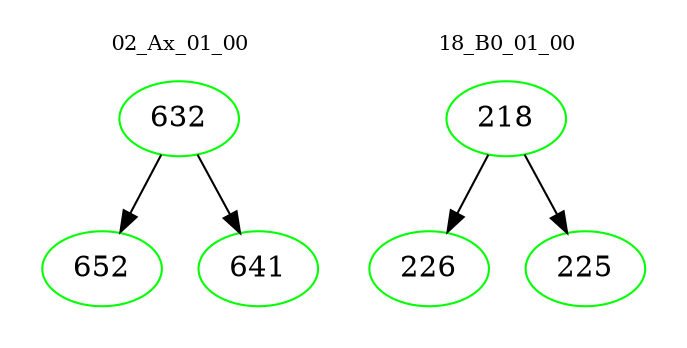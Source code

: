 digraph{
subgraph cluster_0 {
color = white
label = "02_Ax_01_00";
fontsize=10;
T0_632 [label="632", color="green"]
T0_632 -> T0_652 [color="black"]
T0_652 [label="652", color="green"]
T0_632 -> T0_641 [color="black"]
T0_641 [label="641", color="green"]
}
subgraph cluster_1 {
color = white
label = "18_B0_01_00";
fontsize=10;
T1_218 [label="218", color="green"]
T1_218 -> T1_226 [color="black"]
T1_226 [label="226", color="green"]
T1_218 -> T1_225 [color="black"]
T1_225 [label="225", color="green"]
}
}
